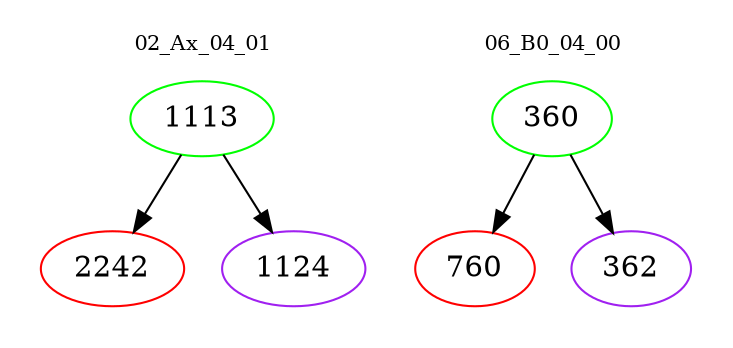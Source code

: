 digraph{
subgraph cluster_0 {
color = white
label = "02_Ax_04_01";
fontsize=10;
T0_1113 [label="1113", color="green"]
T0_1113 -> T0_2242 [color="black"]
T0_2242 [label="2242", color="red"]
T0_1113 -> T0_1124 [color="black"]
T0_1124 [label="1124", color="purple"]
}
subgraph cluster_1 {
color = white
label = "06_B0_04_00";
fontsize=10;
T1_360 [label="360", color="green"]
T1_360 -> T1_760 [color="black"]
T1_760 [label="760", color="red"]
T1_360 -> T1_362 [color="black"]
T1_362 [label="362", color="purple"]
}
}
